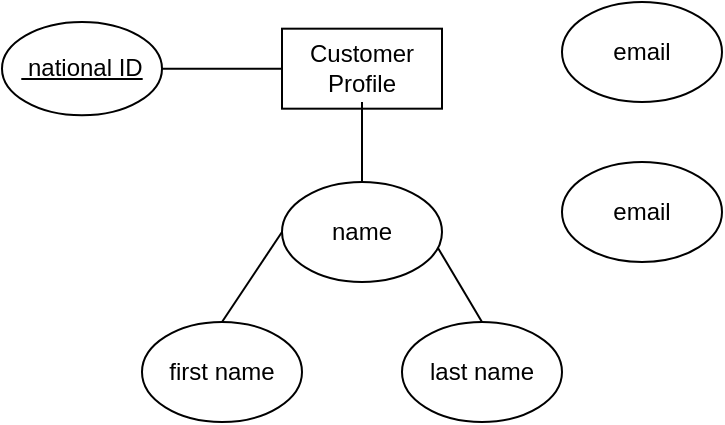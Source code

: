 <mxfile version="24.7.16">
  <diagram name="Page-1" id="oBuyuOUDEqO2-7q9hVUi">
    <mxGraphModel dx="7000" dy="3213" grid="1" gridSize="10" guides="1" tooltips="1" connect="1" arrows="0" fold="1" page="1" pageScale="1" pageWidth="1169" pageHeight="1654" math="0" shadow="0">
      <root>
        <mxCell id="0" />
        <mxCell id="1" parent="0" />
        <mxCell id="UwrG2PErzzUQtomv6foS-3" value="Customer Profile" style="rounded=0;whiteSpace=wrap;html=1;" parent="1" vertex="1">
          <mxGeometry x="360" y="103.34" width="80" height="40" as="geometry" />
        </mxCell>
        <mxCell id="UwrG2PErzzUQtomv6foS-4" value="&lt;u&gt;&amp;nbsp;national ID&lt;br&gt;&lt;/u&gt;" style="ellipse;whiteSpace=wrap;html=1;" parent="1" vertex="1">
          <mxGeometry x="220" y="100" width="80" height="46.67" as="geometry" />
        </mxCell>
        <mxCell id="w96H_5Kj5xuAUgHHttZp-1" value="&lt;div&gt;first name&lt;/div&gt;" style="ellipse;whiteSpace=wrap;html=1;allowArrows=0;" vertex="1" parent="1">
          <mxGeometry x="290" y="250" width="80" height="50" as="geometry" />
        </mxCell>
        <mxCell id="w96H_5Kj5xuAUgHHttZp-2" value="&lt;div&gt;name&lt;/div&gt;" style="ellipse;whiteSpace=wrap;html=1;" vertex="1" parent="1">
          <mxGeometry x="360" y="180" width="80" height="50" as="geometry" />
        </mxCell>
        <mxCell id="w96H_5Kj5xuAUgHHttZp-5" value="&lt;div&gt;last name&lt;/div&gt;" style="ellipse;whiteSpace=wrap;html=1;" vertex="1" parent="1">
          <mxGeometry x="420" y="250" width="80" height="50" as="geometry" />
        </mxCell>
        <mxCell id="w96H_5Kj5xuAUgHHttZp-7" value="" style="endArrow=none;html=1;rounded=0;" edge="1" parent="1">
          <mxGeometry width="50" height="50" relative="1" as="geometry">
            <mxPoint x="400" y="180" as="sourcePoint" />
            <mxPoint x="400" y="140" as="targetPoint" />
          </mxGeometry>
        </mxCell>
        <mxCell id="w96H_5Kj5xuAUgHHttZp-10" value="" style="endArrow=none;html=1;rounded=0;exitX=0.5;exitY=0;exitDx=0;exitDy=0;entryX=0;entryY=0.5;entryDx=0;entryDy=0;" edge="1" parent="1" source="w96H_5Kj5xuAUgHHttZp-1" target="w96H_5Kj5xuAUgHHttZp-2">
          <mxGeometry width="50" height="50" relative="1" as="geometry">
            <mxPoint x="340" y="240" as="sourcePoint" />
            <mxPoint x="410" y="180" as="targetPoint" />
          </mxGeometry>
        </mxCell>
        <mxCell id="w96H_5Kj5xuAUgHHttZp-11" value="" style="endArrow=none;html=1;rounded=0;entryX=0.975;entryY=0.66;entryDx=0;entryDy=0;entryPerimeter=0;exitX=0.5;exitY=0;exitDx=0;exitDy=0;" edge="1" parent="1" source="w96H_5Kj5xuAUgHHttZp-5" target="w96H_5Kj5xuAUgHHttZp-2">
          <mxGeometry width="50" height="50" relative="1" as="geometry">
            <mxPoint x="360" y="230" as="sourcePoint" />
            <mxPoint x="410" y="180" as="targetPoint" />
          </mxGeometry>
        </mxCell>
        <mxCell id="w96H_5Kj5xuAUgHHttZp-15" value="" style="endArrow=none;html=1;rounded=0;exitX=1;exitY=0.5;exitDx=0;exitDy=0;entryX=0;entryY=0.5;entryDx=0;entryDy=0;" edge="1" parent="1" source="UwrG2PErzzUQtomv6foS-4" target="UwrG2PErzzUQtomv6foS-3">
          <mxGeometry width="50" height="50" relative="1" as="geometry">
            <mxPoint x="360" y="230" as="sourcePoint" />
            <mxPoint x="410" y="180" as="targetPoint" />
          </mxGeometry>
        </mxCell>
        <mxCell id="w96H_5Kj5xuAUgHHttZp-17" value="email" style="ellipse;whiteSpace=wrap;html=1;" vertex="1" parent="1">
          <mxGeometry x="500" y="90" width="80" height="50" as="geometry" />
        </mxCell>
        <mxCell id="w96H_5Kj5xuAUgHHttZp-18" value="email" style="ellipse;whiteSpace=wrap;html=1;" vertex="1" parent="1">
          <mxGeometry x="500" y="170" width="80" height="50" as="geometry" />
        </mxCell>
      </root>
    </mxGraphModel>
  </diagram>
</mxfile>

